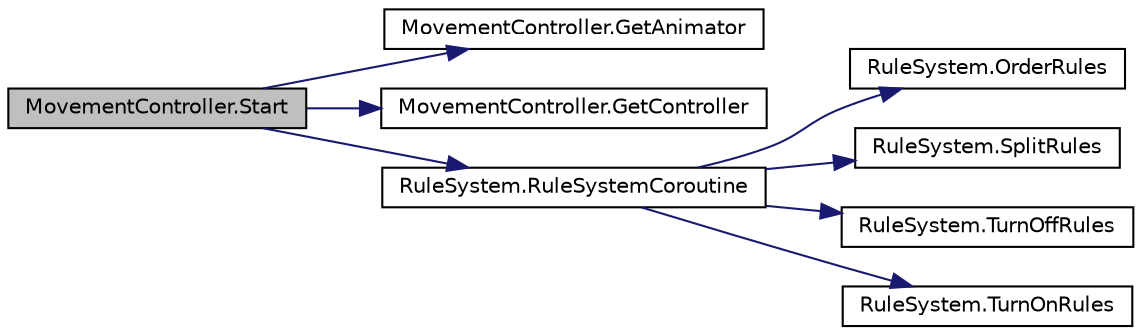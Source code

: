 digraph "MovementController.Start"
{
 // INTERACTIVE_SVG=YES
 // LATEX_PDF_SIZE
  edge [fontname="Helvetica",fontsize="10",labelfontname="Helvetica",labelfontsize="10"];
  node [fontname="Helvetica",fontsize="10",shape=record];
  rankdir="LR";
  Node1 [label="MovementController.Start",height=0.2,width=0.4,color="black", fillcolor="grey75", style="filled", fontcolor="black",tooltip=" "];
  Node1 -> Node2 [color="midnightblue",fontsize="10",style="solid",fontname="Helvetica"];
  Node2 [label="MovementController.GetAnimator",height=0.2,width=0.4,color="black", fillcolor="white", style="filled",URL="$class_movement_controller.html#a76cc58b715db87e20e841a4dcd7e3847",tooltip=" "];
  Node1 -> Node3 [color="midnightblue",fontsize="10",style="solid",fontname="Helvetica"];
  Node3 [label="MovementController.GetController",height=0.2,width=0.4,color="black", fillcolor="white", style="filled",URL="$class_movement_controller.html#a9c0a4186763cc84d9de6ba91a89ff46e",tooltip=" "];
  Node1 -> Node4 [color="midnightblue",fontsize="10",style="solid",fontname="Helvetica"];
  Node4 [label="RuleSystem.RuleSystemCoroutine",height=0.2,width=0.4,color="black", fillcolor="white", style="filled",URL="$class_rule_system.html#a295d078cf416e8e1d70253f5d0f13c04",tooltip=" "];
  Node4 -> Node5 [color="midnightblue",fontsize="10",style="solid",fontname="Helvetica"];
  Node5 [label="RuleSystem.OrderRules",height=0.2,width=0.4,color="black", fillcolor="white", style="filled",URL="$class_rule_system.html#a4e6d022aa72e5c99859a293125c967d3",tooltip=" "];
  Node4 -> Node6 [color="midnightblue",fontsize="10",style="solid",fontname="Helvetica"];
  Node6 [label="RuleSystem.SplitRules",height=0.2,width=0.4,color="black", fillcolor="white", style="filled",URL="$class_rule_system.html#af414585da99c966af7a5665d62cf5866",tooltip=" "];
  Node4 -> Node7 [color="midnightblue",fontsize="10",style="solid",fontname="Helvetica"];
  Node7 [label="RuleSystem.TurnOffRules",height=0.2,width=0.4,color="black", fillcolor="white", style="filled",URL="$class_rule_system.html#a2aa4d052436f66e14e44b9372f3cc487",tooltip=" "];
  Node4 -> Node8 [color="midnightblue",fontsize="10",style="solid",fontname="Helvetica"];
  Node8 [label="RuleSystem.TurnOnRules",height=0.2,width=0.4,color="black", fillcolor="white", style="filled",URL="$class_rule_system.html#a55081db6a9067a5d067c3ef531c86d5c",tooltip=" "];
}
